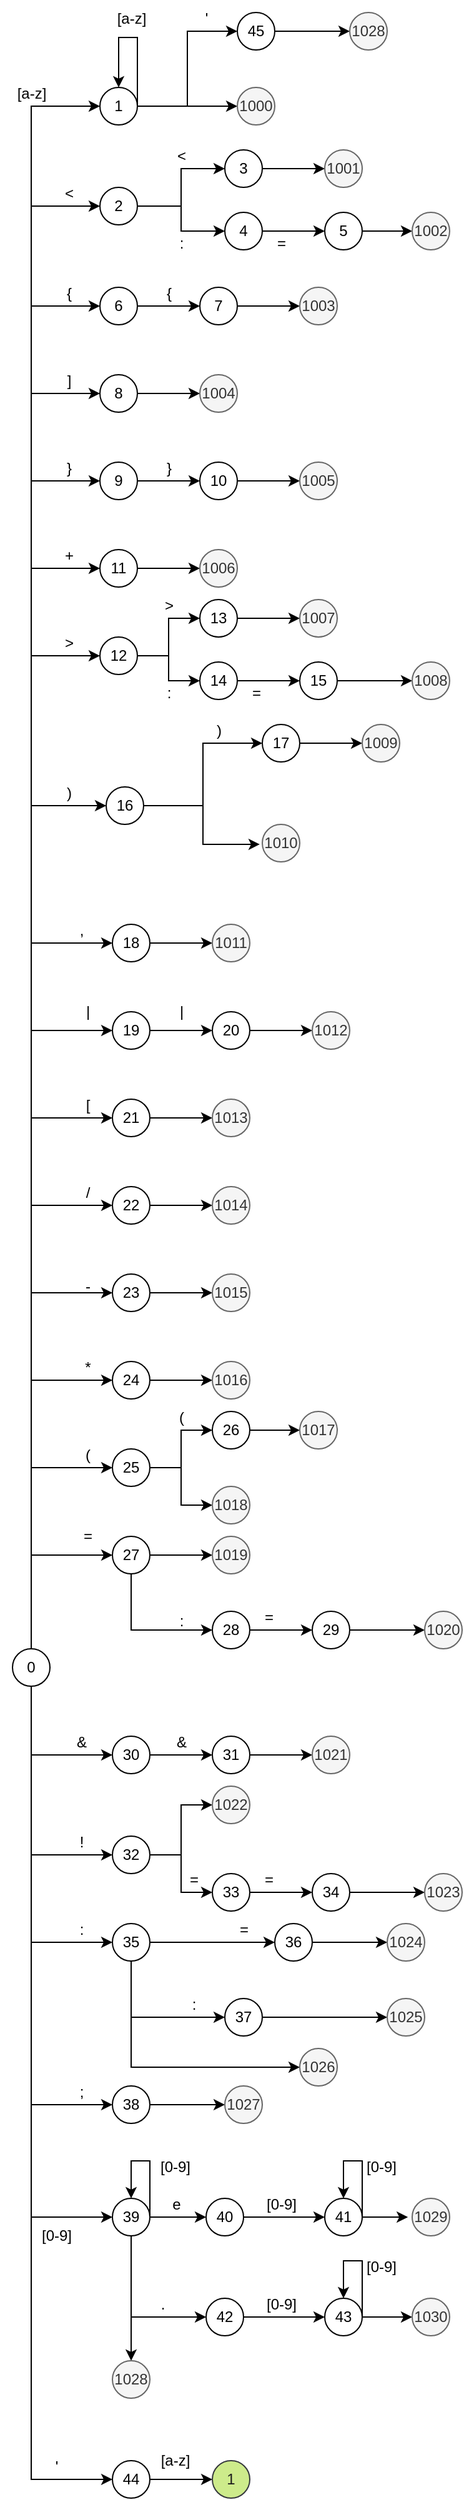 <mxfile version="20.3.0" type="device"><diagram id="PG8H7if5kaWvm_XaK7ef" name="Page-1"><mxGraphModel dx="1449" dy="379" grid="1" gridSize="10" guides="1" tooltips="1" connect="1" arrows="1" fold="1" page="1" pageScale="1" pageWidth="850" pageHeight="1100" math="0" shadow="0"><root><mxCell id="0"/><mxCell id="1" parent="0"/><mxCell id="GOSUgLElXDueKYm8bQCI-4" style="edgeStyle=orthogonalEdgeStyle;rounded=0;orthogonalLoop=1;jettySize=auto;html=1;exitX=0.5;exitY=0;exitDx=0;exitDy=0;entryX=0;entryY=0.5;entryDx=0;entryDy=0;" parent="1" source="GOSUgLElXDueKYm8bQCI-1" target="GOSUgLElXDueKYm8bQCI-2" edge="1"><mxGeometry relative="1" as="geometry"/></mxCell><mxCell id="GOSUgLElXDueKYm8bQCI-7" style="edgeStyle=orthogonalEdgeStyle;rounded=0;orthogonalLoop=1;jettySize=auto;html=1;exitX=0.5;exitY=0;exitDx=0;exitDy=0;entryX=0;entryY=0.5;entryDx=0;entryDy=0;" parent="1" source="GOSUgLElXDueKYm8bQCI-1" target="GOSUgLElXDueKYm8bQCI-6" edge="1"><mxGeometry relative="1" as="geometry"/></mxCell><mxCell id="GOSUgLElXDueKYm8bQCI-17" style="edgeStyle=orthogonalEdgeStyle;rounded=0;orthogonalLoop=1;jettySize=auto;html=1;exitX=0.5;exitY=0;exitDx=0;exitDy=0;entryX=0;entryY=0.5;entryDx=0;entryDy=0;" parent="1" source="GOSUgLElXDueKYm8bQCI-1" target="GOSUgLElXDueKYm8bQCI-16" edge="1"><mxGeometry relative="1" as="geometry"/></mxCell><mxCell id="GOSUgLElXDueKYm8bQCI-25" style="edgeStyle=orthogonalEdgeStyle;rounded=0;orthogonalLoop=1;jettySize=auto;html=1;exitX=0.5;exitY=0;exitDx=0;exitDy=0;entryX=0;entryY=0.5;entryDx=0;entryDy=0;" parent="1" source="GOSUgLElXDueKYm8bQCI-1" target="GOSUgLElXDueKYm8bQCI-24" edge="1"><mxGeometry relative="1" as="geometry"/></mxCell><mxCell id="GOSUgLElXDueKYm8bQCI-30" style="edgeStyle=orthogonalEdgeStyle;rounded=0;orthogonalLoop=1;jettySize=auto;html=1;exitX=0.5;exitY=0;exitDx=0;exitDy=0;entryX=0;entryY=0.5;entryDx=0;entryDy=0;" parent="1" source="GOSUgLElXDueKYm8bQCI-1" target="GOSUgLElXDueKYm8bQCI-29" edge="1"><mxGeometry relative="1" as="geometry"/></mxCell><mxCell id="GOSUgLElXDueKYm8bQCI-38" style="edgeStyle=orthogonalEdgeStyle;rounded=0;orthogonalLoop=1;jettySize=auto;html=1;exitX=0.5;exitY=0;exitDx=0;exitDy=0;entryX=0;entryY=0.5;entryDx=0;entryDy=0;" parent="1" source="GOSUgLElXDueKYm8bQCI-1" target="GOSUgLElXDueKYm8bQCI-37" edge="1"><mxGeometry relative="1" as="geometry"/></mxCell><mxCell id="GOSUgLElXDueKYm8bQCI-45" style="edgeStyle=orthogonalEdgeStyle;rounded=0;orthogonalLoop=1;jettySize=auto;html=1;exitX=0.5;exitY=0;exitDx=0;exitDy=0;entryX=0;entryY=0.5;entryDx=0;entryDy=0;" parent="1" source="GOSUgLElXDueKYm8bQCI-1" target="GOSUgLElXDueKYm8bQCI-44" edge="1"><mxGeometry relative="1" as="geometry"/></mxCell><mxCell id="GOSUgLElXDueKYm8bQCI-53" style="edgeStyle=orthogonalEdgeStyle;rounded=0;orthogonalLoop=1;jettySize=auto;html=1;exitX=0.5;exitY=0;exitDx=0;exitDy=0;entryX=0;entryY=0.5;entryDx=0;entryDy=0;" parent="1" source="GOSUgLElXDueKYm8bQCI-1" target="GOSUgLElXDueKYm8bQCI-52" edge="1"><mxGeometry relative="1" as="geometry"/></mxCell><mxCell id="GOSUgLElXDueKYm8bQCI-58" style="edgeStyle=orthogonalEdgeStyle;rounded=0;orthogonalLoop=1;jettySize=auto;html=1;exitX=0.5;exitY=0;exitDx=0;exitDy=0;entryX=0;entryY=0.5;entryDx=0;entryDy=0;" parent="1" source="GOSUgLElXDueKYm8bQCI-1" target="GOSUgLElXDueKYm8bQCI-57" edge="1"><mxGeometry relative="1" as="geometry"/></mxCell><mxCell id="GOSUgLElXDueKYm8bQCI-63" style="edgeStyle=orthogonalEdgeStyle;rounded=0;orthogonalLoop=1;jettySize=auto;html=1;exitX=0.5;exitY=0;exitDx=0;exitDy=0;entryX=0;entryY=0.5;entryDx=0;entryDy=0;" parent="1" source="GOSUgLElXDueKYm8bQCI-1" target="GOSUgLElXDueKYm8bQCI-62" edge="1"><mxGeometry relative="1" as="geometry"/></mxCell><mxCell id="GOSUgLElXDueKYm8bQCI-72" style="edgeStyle=orthogonalEdgeStyle;rounded=0;orthogonalLoop=1;jettySize=auto;html=1;exitX=0.5;exitY=0;exitDx=0;exitDy=0;entryX=0;entryY=0.5;entryDx=0;entryDy=0;" parent="1" source="GOSUgLElXDueKYm8bQCI-1" target="GOSUgLElXDueKYm8bQCI-71" edge="1"><mxGeometry relative="1" as="geometry"/></mxCell><mxCell id="GOSUgLElXDueKYm8bQCI-77" style="edgeStyle=orthogonalEdgeStyle;rounded=0;orthogonalLoop=1;jettySize=auto;html=1;exitX=0.5;exitY=0;exitDx=0;exitDy=0;entryX=0;entryY=0.5;entryDx=0;entryDy=0;" parent="1" source="GOSUgLElXDueKYm8bQCI-1" target="GOSUgLElXDueKYm8bQCI-76" edge="1"><mxGeometry relative="1" as="geometry"/></mxCell><mxCell id="GOSUgLElXDueKYm8bQCI-82" style="edgeStyle=orthogonalEdgeStyle;rounded=0;orthogonalLoop=1;jettySize=auto;html=1;exitX=0.5;exitY=0;exitDx=0;exitDy=0;entryX=0;entryY=0.5;entryDx=0;entryDy=0;" parent="1" source="GOSUgLElXDueKYm8bQCI-1" target="GOSUgLElXDueKYm8bQCI-81" edge="1"><mxGeometry relative="1" as="geometry"/></mxCell><mxCell id="GOSUgLElXDueKYm8bQCI-87" style="edgeStyle=orthogonalEdgeStyle;rounded=0;orthogonalLoop=1;jettySize=auto;html=1;exitX=0.5;exitY=0;exitDx=0;exitDy=0;entryX=0;entryY=0.5;entryDx=0;entryDy=0;" parent="1" source="GOSUgLElXDueKYm8bQCI-1" target="GOSUgLElXDueKYm8bQCI-86" edge="1"><mxGeometry relative="1" as="geometry"/></mxCell><mxCell id="GOSUgLElXDueKYm8bQCI-92" style="edgeStyle=orthogonalEdgeStyle;rounded=0;orthogonalLoop=1;jettySize=auto;html=1;exitX=0.5;exitY=0;exitDx=0;exitDy=0;entryX=0;entryY=0.5;entryDx=0;entryDy=0;" parent="1" source="GOSUgLElXDueKYm8bQCI-1" target="GOSUgLElXDueKYm8bQCI-91" edge="1"><mxGeometry relative="1" as="geometry"/></mxCell><mxCell id="GOSUgLElXDueKYm8bQCI-119" style="edgeStyle=orthogonalEdgeStyle;rounded=0;orthogonalLoop=1;jettySize=auto;html=1;exitX=0.5;exitY=0;exitDx=0;exitDy=0;entryX=0;entryY=0.5;entryDx=0;entryDy=0;" parent="1" source="GOSUgLElXDueKYm8bQCI-1" target="GOSUgLElXDueKYm8bQCI-118" edge="1"><mxGeometry relative="1" as="geometry"/></mxCell><mxCell id="GOSUgLElXDueKYm8bQCI-132" style="edgeStyle=orthogonalEdgeStyle;rounded=0;orthogonalLoop=1;jettySize=auto;html=1;exitX=0.5;exitY=1;exitDx=0;exitDy=0;entryX=0;entryY=0.5;entryDx=0;entryDy=0;" parent="1" source="GOSUgLElXDueKYm8bQCI-1" target="GOSUgLElXDueKYm8bQCI-131" edge="1"><mxGeometry relative="1" as="geometry"/></mxCell><mxCell id="GOSUgLElXDueKYm8bQCI-140" style="edgeStyle=orthogonalEdgeStyle;rounded=0;orthogonalLoop=1;jettySize=auto;html=1;exitX=0.5;exitY=1;exitDx=0;exitDy=0;entryX=0;entryY=0.5;entryDx=0;entryDy=0;" parent="1" source="GOSUgLElXDueKYm8bQCI-1" target="GOSUgLElXDueKYm8bQCI-139" edge="1"><mxGeometry relative="1" as="geometry"/></mxCell><mxCell id="GOSUgLElXDueKYm8bQCI-145" style="edgeStyle=orthogonalEdgeStyle;rounded=0;orthogonalLoop=1;jettySize=auto;html=1;exitX=0.5;exitY=1;exitDx=0;exitDy=0;entryX=0;entryY=0.5;entryDx=0;entryDy=0;" parent="1" source="GOSUgLElXDueKYm8bQCI-1" target="GOSUgLElXDueKYm8bQCI-144" edge="1"><mxGeometry relative="1" as="geometry"/></mxCell><mxCell id="GOSUgLElXDueKYm8bQCI-163" style="edgeStyle=orthogonalEdgeStyle;rounded=0;orthogonalLoop=1;jettySize=auto;html=1;exitX=0.5;exitY=1;exitDx=0;exitDy=0;entryX=0;entryY=0.5;entryDx=0;entryDy=0;" parent="1" source="GOSUgLElXDueKYm8bQCI-1" target="GOSUgLElXDueKYm8bQCI-162" edge="1"><mxGeometry relative="1" as="geometry"/></mxCell><mxCell id="sfWIHpQKBmG7Ulhfl6EB-4" style="edgeStyle=orthogonalEdgeStyle;rounded=0;orthogonalLoop=1;jettySize=auto;html=1;exitX=0.5;exitY=1;exitDx=0;exitDy=0;entryX=0;entryY=0.5;entryDx=0;entryDy=0;" parent="1" source="GOSUgLElXDueKYm8bQCI-1" target="sfWIHpQKBmG7Ulhfl6EB-3" edge="1"><mxGeometry relative="1" as="geometry"/></mxCell><mxCell id="G3f1tC2P_-EvX8pbcwx4-2" style="edgeStyle=orthogonalEdgeStyle;rounded=0;orthogonalLoop=1;jettySize=auto;html=1;exitX=0.5;exitY=1;exitDx=0;exitDy=0;entryX=0;entryY=0.5;entryDx=0;entryDy=0;" edge="1" parent="1" source="GOSUgLElXDueKYm8bQCI-1" target="G3f1tC2P_-EvX8pbcwx4-1"><mxGeometry relative="1" as="geometry"/></mxCell><mxCell id="GOSUgLElXDueKYm8bQCI-1" value="0" style="ellipse;whiteSpace=wrap;html=1;" parent="1" vertex="1"><mxGeometry y="1410" width="30" height="30" as="geometry"/></mxCell><mxCell id="GOSUgLElXDueKYm8bQCI-9" style="edgeStyle=orthogonalEdgeStyle;rounded=0;orthogonalLoop=1;jettySize=auto;html=1;exitX=1;exitY=0.5;exitDx=0;exitDy=0;entryX=0;entryY=0.5;entryDx=0;entryDy=0;" parent="1" source="GOSUgLElXDueKYm8bQCI-2" target="GOSUgLElXDueKYm8bQCI-8" edge="1"><mxGeometry relative="1" as="geometry"/></mxCell><mxCell id="G3f1tC2P_-EvX8pbcwx4-12" style="edgeStyle=orthogonalEdgeStyle;rounded=0;orthogonalLoop=1;jettySize=auto;html=1;exitX=1;exitY=0.5;exitDx=0;exitDy=0;entryX=0;entryY=0.5;entryDx=0;entryDy=0;" edge="1" parent="1" source="GOSUgLElXDueKYm8bQCI-2" target="G3f1tC2P_-EvX8pbcwx4-11"><mxGeometry relative="1" as="geometry"/></mxCell><mxCell id="GOSUgLElXDueKYm8bQCI-2" value="1" style="ellipse;whiteSpace=wrap;html=1;" parent="1" vertex="1"><mxGeometry x="70" y="160" width="30" height="30" as="geometry"/></mxCell><mxCell id="GOSUgLElXDueKYm8bQCI-5" value="[a-z]" style="text;html=1;align=center;verticalAlign=middle;resizable=0;points=[];autosize=1;strokeColor=none;fillColor=none;" parent="1" vertex="1"><mxGeometry x="-10" y="150" width="50" height="30" as="geometry"/></mxCell><mxCell id="GOSUgLElXDueKYm8bQCI-12" style="edgeStyle=orthogonalEdgeStyle;rounded=0;orthogonalLoop=1;jettySize=auto;html=1;exitX=1;exitY=0.5;exitDx=0;exitDy=0;" parent="1" source="GOSUgLElXDueKYm8bQCI-6" target="GOSUgLElXDueKYm8bQCI-11" edge="1"><mxGeometry relative="1" as="geometry"/></mxCell><mxCell id="GOSUgLElXDueKYm8bQCI-99" style="edgeStyle=orthogonalEdgeStyle;rounded=0;orthogonalLoop=1;jettySize=auto;html=1;exitX=1;exitY=0.5;exitDx=0;exitDy=0;entryX=0;entryY=0.5;entryDx=0;entryDy=0;" parent="1" source="GOSUgLElXDueKYm8bQCI-6" target="GOSUgLElXDueKYm8bQCI-98" edge="1"><mxGeometry relative="1" as="geometry"/></mxCell><mxCell id="GOSUgLElXDueKYm8bQCI-6" value="2" style="ellipse;whiteSpace=wrap;html=1;" parent="1" vertex="1"><mxGeometry x="70" y="240" width="30" height="30" as="geometry"/></mxCell><mxCell id="GOSUgLElXDueKYm8bQCI-8" value="1000" style="ellipse;whiteSpace=wrap;html=1;fillColor=#f5f5f5;strokeColor=#666666;fontColor=#333333;" parent="1" vertex="1"><mxGeometry x="180" y="160" width="30" height="30" as="geometry"/></mxCell><mxCell id="GOSUgLElXDueKYm8bQCI-10" value="&amp;lt;" style="text;html=1;align=center;verticalAlign=middle;resizable=0;points=[];autosize=1;strokeColor=none;fillColor=none;" parent="1" vertex="1"><mxGeometry x="30" y="230" width="30" height="30" as="geometry"/></mxCell><mxCell id="GOSUgLElXDueKYm8bQCI-15" style="edgeStyle=orthogonalEdgeStyle;rounded=0;orthogonalLoop=1;jettySize=auto;html=1;exitX=1;exitY=0.5;exitDx=0;exitDy=0;entryX=0;entryY=0.5;entryDx=0;entryDy=0;" parent="1" source="GOSUgLElXDueKYm8bQCI-11" target="GOSUgLElXDueKYm8bQCI-14" edge="1"><mxGeometry relative="1" as="geometry"/></mxCell><mxCell id="GOSUgLElXDueKYm8bQCI-11" value="3" style="ellipse;whiteSpace=wrap;html=1;" parent="1" vertex="1"><mxGeometry x="170" y="210" width="30" height="30" as="geometry"/></mxCell><mxCell id="GOSUgLElXDueKYm8bQCI-13" value="&amp;lt;" style="text;html=1;align=center;verticalAlign=middle;resizable=0;points=[];autosize=1;strokeColor=none;fillColor=none;" parent="1" vertex="1"><mxGeometry x="120" y="200" width="30" height="30" as="geometry"/></mxCell><mxCell id="GOSUgLElXDueKYm8bQCI-14" value="1001" style="ellipse;whiteSpace=wrap;html=1;fillColor=#f5f5f5;strokeColor=#666666;fontColor=#333333;" parent="1" vertex="1"><mxGeometry x="250" y="210" width="30" height="30" as="geometry"/></mxCell><mxCell id="GOSUgLElXDueKYm8bQCI-20" style="edgeStyle=orthogonalEdgeStyle;rounded=0;orthogonalLoop=1;jettySize=auto;html=1;exitX=1;exitY=0.5;exitDx=0;exitDy=0;entryX=0;entryY=0.5;entryDx=0;entryDy=0;" parent="1" source="GOSUgLElXDueKYm8bQCI-16" target="GOSUgLElXDueKYm8bQCI-19" edge="1"><mxGeometry relative="1" as="geometry"/></mxCell><mxCell id="GOSUgLElXDueKYm8bQCI-16" value="6" style="ellipse;whiteSpace=wrap;html=1;" parent="1" vertex="1"><mxGeometry x="70" y="320" width="30" height="30" as="geometry"/></mxCell><mxCell id="GOSUgLElXDueKYm8bQCI-18" value="{" style="text;html=1;align=center;verticalAlign=middle;resizable=0;points=[];autosize=1;strokeColor=none;fillColor=none;" parent="1" vertex="1"><mxGeometry x="30" y="310" width="30" height="30" as="geometry"/></mxCell><mxCell id="GOSUgLElXDueKYm8bQCI-23" style="edgeStyle=orthogonalEdgeStyle;rounded=0;orthogonalLoop=1;jettySize=auto;html=1;exitX=1;exitY=0.5;exitDx=0;exitDy=0;entryX=0;entryY=0.5;entryDx=0;entryDy=0;" parent="1" source="GOSUgLElXDueKYm8bQCI-19" target="GOSUgLElXDueKYm8bQCI-22" edge="1"><mxGeometry relative="1" as="geometry"/></mxCell><mxCell id="GOSUgLElXDueKYm8bQCI-19" value="7" style="ellipse;whiteSpace=wrap;html=1;" parent="1" vertex="1"><mxGeometry x="150" y="320" width="30" height="30" as="geometry"/></mxCell><mxCell id="GOSUgLElXDueKYm8bQCI-21" value="{" style="text;html=1;align=center;verticalAlign=middle;resizable=0;points=[];autosize=1;strokeColor=none;fillColor=none;" parent="1" vertex="1"><mxGeometry x="110" y="310" width="30" height="30" as="geometry"/></mxCell><mxCell id="GOSUgLElXDueKYm8bQCI-22" value="1003" style="ellipse;whiteSpace=wrap;html=1;fillColor=#f5f5f5;strokeColor=#666666;fontColor=#333333;" parent="1" vertex="1"><mxGeometry x="230" y="320" width="30" height="30" as="geometry"/></mxCell><mxCell id="GOSUgLElXDueKYm8bQCI-28" style="edgeStyle=orthogonalEdgeStyle;rounded=0;orthogonalLoop=1;jettySize=auto;html=1;exitX=1;exitY=0.5;exitDx=0;exitDy=0;" parent="1" source="GOSUgLElXDueKYm8bQCI-24" target="GOSUgLElXDueKYm8bQCI-27" edge="1"><mxGeometry relative="1" as="geometry"/></mxCell><mxCell id="GOSUgLElXDueKYm8bQCI-24" value="8" style="ellipse;whiteSpace=wrap;html=1;" parent="1" vertex="1"><mxGeometry x="70" y="390" width="30" height="30" as="geometry"/></mxCell><mxCell id="GOSUgLElXDueKYm8bQCI-26" value="]" style="text;html=1;align=center;verticalAlign=middle;resizable=0;points=[];autosize=1;strokeColor=none;fillColor=none;" parent="1" vertex="1"><mxGeometry x="30" y="380" width="30" height="30" as="geometry"/></mxCell><mxCell id="GOSUgLElXDueKYm8bQCI-27" value="1004" style="ellipse;whiteSpace=wrap;html=1;fillColor=#f5f5f5;strokeColor=#666666;fontColor=#333333;" parent="1" vertex="1"><mxGeometry x="150" y="390" width="30" height="30" as="geometry"/></mxCell><mxCell id="GOSUgLElXDueKYm8bQCI-33" style="edgeStyle=orthogonalEdgeStyle;rounded=0;orthogonalLoop=1;jettySize=auto;html=1;exitX=1;exitY=0.5;exitDx=0;exitDy=0;entryX=0;entryY=0.5;entryDx=0;entryDy=0;" parent="1" source="GOSUgLElXDueKYm8bQCI-29" target="GOSUgLElXDueKYm8bQCI-32" edge="1"><mxGeometry relative="1" as="geometry"/></mxCell><mxCell id="GOSUgLElXDueKYm8bQCI-29" value="9" style="ellipse;whiteSpace=wrap;html=1;" parent="1" vertex="1"><mxGeometry x="70" y="460" width="30" height="30" as="geometry"/></mxCell><mxCell id="GOSUgLElXDueKYm8bQCI-31" value="}" style="text;html=1;align=center;verticalAlign=middle;resizable=0;points=[];autosize=1;strokeColor=none;fillColor=none;" parent="1" vertex="1"><mxGeometry x="30" y="450" width="30" height="30" as="geometry"/></mxCell><mxCell id="GOSUgLElXDueKYm8bQCI-36" style="edgeStyle=orthogonalEdgeStyle;rounded=0;orthogonalLoop=1;jettySize=auto;html=1;exitX=1;exitY=0.5;exitDx=0;exitDy=0;entryX=0;entryY=0.5;entryDx=0;entryDy=0;" parent="1" source="GOSUgLElXDueKYm8bQCI-32" target="GOSUgLElXDueKYm8bQCI-35" edge="1"><mxGeometry relative="1" as="geometry"/></mxCell><mxCell id="GOSUgLElXDueKYm8bQCI-32" value="10" style="ellipse;whiteSpace=wrap;html=1;" parent="1" vertex="1"><mxGeometry x="150" y="460" width="30" height="30" as="geometry"/></mxCell><mxCell id="GOSUgLElXDueKYm8bQCI-34" value="}" style="text;html=1;align=center;verticalAlign=middle;resizable=0;points=[];autosize=1;strokeColor=none;fillColor=none;" parent="1" vertex="1"><mxGeometry x="110" y="450" width="30" height="30" as="geometry"/></mxCell><mxCell id="GOSUgLElXDueKYm8bQCI-35" value="1005" style="ellipse;whiteSpace=wrap;html=1;fillColor=#f5f5f5;strokeColor=#666666;fontColor=#333333;" parent="1" vertex="1"><mxGeometry x="230" y="460" width="30" height="30" as="geometry"/></mxCell><mxCell id="GOSUgLElXDueKYm8bQCI-41" style="edgeStyle=orthogonalEdgeStyle;rounded=0;orthogonalLoop=1;jettySize=auto;html=1;exitX=1;exitY=0.5;exitDx=0;exitDy=0;" parent="1" source="GOSUgLElXDueKYm8bQCI-37" target="GOSUgLElXDueKYm8bQCI-40" edge="1"><mxGeometry relative="1" as="geometry"/></mxCell><mxCell id="GOSUgLElXDueKYm8bQCI-37" value="11" style="ellipse;whiteSpace=wrap;html=1;" parent="1" vertex="1"><mxGeometry x="70" y="530" width="30" height="30" as="geometry"/></mxCell><mxCell id="GOSUgLElXDueKYm8bQCI-39" value="+" style="text;html=1;align=center;verticalAlign=middle;resizable=0;points=[];autosize=1;strokeColor=none;fillColor=none;" parent="1" vertex="1"><mxGeometry x="30" y="520" width="30" height="30" as="geometry"/></mxCell><mxCell id="GOSUgLElXDueKYm8bQCI-40" value="1006" style="ellipse;whiteSpace=wrap;html=1;fillColor=#f5f5f5;strokeColor=#666666;fontColor=#333333;" parent="1" vertex="1"><mxGeometry x="150" y="530" width="30" height="30" as="geometry"/></mxCell><mxCell id="GOSUgLElXDueKYm8bQCI-48" style="edgeStyle=orthogonalEdgeStyle;rounded=0;orthogonalLoop=1;jettySize=auto;html=1;exitX=1;exitY=0.5;exitDx=0;exitDy=0;entryX=0;entryY=0.5;entryDx=0;entryDy=0;" parent="1" source="GOSUgLElXDueKYm8bQCI-44" target="GOSUgLElXDueKYm8bQCI-47" edge="1"><mxGeometry relative="1" as="geometry"/></mxCell><mxCell id="GOSUgLElXDueKYm8bQCI-111" style="edgeStyle=orthogonalEdgeStyle;rounded=0;orthogonalLoop=1;jettySize=auto;html=1;exitX=1;exitY=0.5;exitDx=0;exitDy=0;entryX=0;entryY=0.5;entryDx=0;entryDy=0;" parent="1" source="GOSUgLElXDueKYm8bQCI-44" target="GOSUgLElXDueKYm8bQCI-110" edge="1"><mxGeometry relative="1" as="geometry"/></mxCell><mxCell id="GOSUgLElXDueKYm8bQCI-44" value="12" style="ellipse;whiteSpace=wrap;html=1;" parent="1" vertex="1"><mxGeometry x="70" y="600" width="30" height="30" as="geometry"/></mxCell><mxCell id="GOSUgLElXDueKYm8bQCI-46" value="&amp;gt;" style="text;html=1;align=center;verticalAlign=middle;resizable=0;points=[];autosize=1;strokeColor=none;fillColor=none;" parent="1" vertex="1"><mxGeometry x="30" y="590" width="30" height="30" as="geometry"/></mxCell><mxCell id="GOSUgLElXDueKYm8bQCI-50" style="edgeStyle=orthogonalEdgeStyle;rounded=0;orthogonalLoop=1;jettySize=auto;html=1;exitX=1;exitY=0.5;exitDx=0;exitDy=0;entryX=0;entryY=0.5;entryDx=0;entryDy=0;" parent="1" source="GOSUgLElXDueKYm8bQCI-47" target="GOSUgLElXDueKYm8bQCI-49" edge="1"><mxGeometry relative="1" as="geometry"/></mxCell><mxCell id="GOSUgLElXDueKYm8bQCI-47" value="13" style="ellipse;whiteSpace=wrap;html=1;" parent="1" vertex="1"><mxGeometry x="150" y="570" width="30" height="30" as="geometry"/></mxCell><mxCell id="GOSUgLElXDueKYm8bQCI-49" value="1007" style="ellipse;whiteSpace=wrap;html=1;fillColor=#f5f5f5;strokeColor=#666666;fontColor=#333333;" parent="1" vertex="1"><mxGeometry x="230" y="570" width="30" height="30" as="geometry"/></mxCell><mxCell id="GOSUgLElXDueKYm8bQCI-51" value="&amp;gt;" style="text;html=1;align=center;verticalAlign=middle;resizable=0;points=[];autosize=1;strokeColor=none;fillColor=none;" parent="1" vertex="1"><mxGeometry x="110" y="560" width="30" height="30" as="geometry"/></mxCell><mxCell id="GOSUgLElXDueKYm8bQCI-56" style="edgeStyle=orthogonalEdgeStyle;rounded=0;orthogonalLoop=1;jettySize=auto;html=1;exitX=1;exitY=0.5;exitDx=0;exitDy=0;entryX=0;entryY=0.5;entryDx=0;entryDy=0;" parent="1" source="GOSUgLElXDueKYm8bQCI-52" target="GOSUgLElXDueKYm8bQCI-55" edge="1"><mxGeometry relative="1" as="geometry"/></mxCell><mxCell id="GOSUgLElXDueKYm8bQCI-157" style="edgeStyle=orthogonalEdgeStyle;rounded=0;orthogonalLoop=1;jettySize=auto;html=1;exitX=1;exitY=0.5;exitDx=0;exitDy=0;entryX=-0.067;entryY=0.533;entryDx=0;entryDy=0;entryPerimeter=0;" parent="1" source="GOSUgLElXDueKYm8bQCI-52" target="GOSUgLElXDueKYm8bQCI-156" edge="1"><mxGeometry relative="1" as="geometry"/></mxCell><mxCell id="GOSUgLElXDueKYm8bQCI-52" value="16" style="ellipse;whiteSpace=wrap;html=1;" parent="1" vertex="1"><mxGeometry x="75" y="720" width="30" height="30" as="geometry"/></mxCell><mxCell id="GOSUgLElXDueKYm8bQCI-54" value=")" style="text;html=1;align=center;verticalAlign=middle;resizable=0;points=[];autosize=1;strokeColor=none;fillColor=none;" parent="1" vertex="1"><mxGeometry x="30" y="710" width="30" height="30" as="geometry"/></mxCell><mxCell id="GOSUgLElXDueKYm8bQCI-155" style="edgeStyle=orthogonalEdgeStyle;rounded=0;orthogonalLoop=1;jettySize=auto;html=1;exitX=1;exitY=0.5;exitDx=0;exitDy=0;" parent="1" source="GOSUgLElXDueKYm8bQCI-55" target="GOSUgLElXDueKYm8bQCI-154" edge="1"><mxGeometry relative="1" as="geometry"/></mxCell><mxCell id="GOSUgLElXDueKYm8bQCI-55" value="17" style="ellipse;whiteSpace=wrap;html=1;" parent="1" vertex="1"><mxGeometry x="200" y="670" width="30" height="30" as="geometry"/></mxCell><mxCell id="GOSUgLElXDueKYm8bQCI-60" style="edgeStyle=orthogonalEdgeStyle;rounded=0;orthogonalLoop=1;jettySize=auto;html=1;exitX=1;exitY=0.5;exitDx=0;exitDy=0;entryX=0;entryY=0.5;entryDx=0;entryDy=0;" parent="1" source="GOSUgLElXDueKYm8bQCI-57" target="GOSUgLElXDueKYm8bQCI-59" edge="1"><mxGeometry relative="1" as="geometry"/></mxCell><mxCell id="GOSUgLElXDueKYm8bQCI-57" value="18" style="ellipse;whiteSpace=wrap;html=1;" parent="1" vertex="1"><mxGeometry x="80" y="830" width="30" height="30" as="geometry"/></mxCell><mxCell id="GOSUgLElXDueKYm8bQCI-59" value="1011" style="ellipse;whiteSpace=wrap;html=1;fillColor=#f5f5f5;strokeColor=#666666;fontColor=#333333;" parent="1" vertex="1"><mxGeometry x="160" y="830" width="30" height="30" as="geometry"/></mxCell><mxCell id="GOSUgLElXDueKYm8bQCI-61" value="," style="text;html=1;align=center;verticalAlign=middle;resizable=0;points=[];autosize=1;strokeColor=none;fillColor=none;" parent="1" vertex="1"><mxGeometry x="40" y="820" width="30" height="30" as="geometry"/></mxCell><mxCell id="GOSUgLElXDueKYm8bQCI-66" style="edgeStyle=orthogonalEdgeStyle;rounded=0;orthogonalLoop=1;jettySize=auto;html=1;exitX=1;exitY=0.5;exitDx=0;exitDy=0;entryX=0;entryY=0.5;entryDx=0;entryDy=0;" parent="1" source="GOSUgLElXDueKYm8bQCI-62" target="GOSUgLElXDueKYm8bQCI-65" edge="1"><mxGeometry relative="1" as="geometry"/></mxCell><mxCell id="GOSUgLElXDueKYm8bQCI-62" value="19" style="ellipse;whiteSpace=wrap;html=1;" parent="1" vertex="1"><mxGeometry x="80" y="900" width="30" height="30" as="geometry"/></mxCell><mxCell id="GOSUgLElXDueKYm8bQCI-64" value="|" style="text;html=1;align=center;verticalAlign=middle;resizable=0;points=[];autosize=1;strokeColor=none;fillColor=none;" parent="1" vertex="1"><mxGeometry x="45" y="885" width="30" height="30" as="geometry"/></mxCell><mxCell id="GOSUgLElXDueKYm8bQCI-68" style="edgeStyle=orthogonalEdgeStyle;rounded=0;orthogonalLoop=1;jettySize=auto;html=1;exitX=1;exitY=0.5;exitDx=0;exitDy=0;" parent="1" source="GOSUgLElXDueKYm8bQCI-65" target="GOSUgLElXDueKYm8bQCI-67" edge="1"><mxGeometry relative="1" as="geometry"/></mxCell><mxCell id="GOSUgLElXDueKYm8bQCI-65" value="20" style="ellipse;whiteSpace=wrap;html=1;" parent="1" vertex="1"><mxGeometry x="160" y="900" width="30" height="30" as="geometry"/></mxCell><mxCell id="GOSUgLElXDueKYm8bQCI-67" value="1012" style="ellipse;whiteSpace=wrap;html=1;fillColor=#f5f5f5;strokeColor=#666666;fontColor=#333333;" parent="1" vertex="1"><mxGeometry x="240" y="900" width="30" height="30" as="geometry"/></mxCell><mxCell id="GOSUgLElXDueKYm8bQCI-69" value="|" style="text;html=1;align=center;verticalAlign=middle;resizable=0;points=[];autosize=1;strokeColor=none;fillColor=none;" parent="1" vertex="1"><mxGeometry x="120" y="885" width="30" height="30" as="geometry"/></mxCell><mxCell id="GOSUgLElXDueKYm8bQCI-75" style="edgeStyle=orthogonalEdgeStyle;rounded=0;orthogonalLoop=1;jettySize=auto;html=1;exitX=1;exitY=0.5;exitDx=0;exitDy=0;entryX=0;entryY=0.5;entryDx=0;entryDy=0;" parent="1" source="GOSUgLElXDueKYm8bQCI-71" target="GOSUgLElXDueKYm8bQCI-74" edge="1"><mxGeometry relative="1" as="geometry"/></mxCell><mxCell id="GOSUgLElXDueKYm8bQCI-71" value="21" style="ellipse;whiteSpace=wrap;html=1;" parent="1" vertex="1"><mxGeometry x="80" y="970" width="30" height="30" as="geometry"/></mxCell><mxCell id="GOSUgLElXDueKYm8bQCI-73" value="[" style="text;html=1;align=center;verticalAlign=middle;resizable=0;points=[];autosize=1;strokeColor=none;fillColor=none;" parent="1" vertex="1"><mxGeometry x="45" y="960" width="30" height="30" as="geometry"/></mxCell><mxCell id="GOSUgLElXDueKYm8bQCI-74" value="1013" style="ellipse;whiteSpace=wrap;html=1;fillColor=#f5f5f5;strokeColor=#666666;fontColor=#333333;" parent="1" vertex="1"><mxGeometry x="160" y="970" width="30" height="30" as="geometry"/></mxCell><mxCell id="GOSUgLElXDueKYm8bQCI-80" style="edgeStyle=orthogonalEdgeStyle;rounded=0;orthogonalLoop=1;jettySize=auto;html=1;exitX=1;exitY=0.5;exitDx=0;exitDy=0;entryX=0;entryY=0.5;entryDx=0;entryDy=0;" parent="1" source="GOSUgLElXDueKYm8bQCI-76" target="GOSUgLElXDueKYm8bQCI-79" edge="1"><mxGeometry relative="1" as="geometry"/></mxCell><mxCell id="GOSUgLElXDueKYm8bQCI-76" value="22" style="ellipse;whiteSpace=wrap;html=1;" parent="1" vertex="1"><mxGeometry x="80" y="1040" width="30" height="30" as="geometry"/></mxCell><mxCell id="GOSUgLElXDueKYm8bQCI-78" value="/" style="text;html=1;align=center;verticalAlign=middle;resizable=0;points=[];autosize=1;strokeColor=none;fillColor=none;" parent="1" vertex="1"><mxGeometry x="45" y="1030" width="30" height="30" as="geometry"/></mxCell><mxCell id="GOSUgLElXDueKYm8bQCI-79" value="1014" style="ellipse;whiteSpace=wrap;html=1;fillColor=#f5f5f5;strokeColor=#666666;fontColor=#333333;" parent="1" vertex="1"><mxGeometry x="160" y="1040" width="30" height="30" as="geometry"/></mxCell><mxCell id="GOSUgLElXDueKYm8bQCI-85" style="edgeStyle=orthogonalEdgeStyle;rounded=0;orthogonalLoop=1;jettySize=auto;html=1;exitX=1;exitY=0.5;exitDx=0;exitDy=0;" parent="1" source="GOSUgLElXDueKYm8bQCI-81" target="GOSUgLElXDueKYm8bQCI-84" edge="1"><mxGeometry relative="1" as="geometry"/></mxCell><mxCell id="GOSUgLElXDueKYm8bQCI-81" value="23" style="ellipse;whiteSpace=wrap;html=1;" parent="1" vertex="1"><mxGeometry x="80" y="1110" width="30" height="30" as="geometry"/></mxCell><mxCell id="GOSUgLElXDueKYm8bQCI-83" value="-" style="text;html=1;align=center;verticalAlign=middle;resizable=0;points=[];autosize=1;strokeColor=none;fillColor=none;" parent="1" vertex="1"><mxGeometry x="45" y="1105" width="30" height="30" as="geometry"/></mxCell><mxCell id="GOSUgLElXDueKYm8bQCI-84" value="1015" style="ellipse;whiteSpace=wrap;html=1;fillColor=#f5f5f5;strokeColor=#666666;fontColor=#333333;" parent="1" vertex="1"><mxGeometry x="160" y="1110" width="30" height="30" as="geometry"/></mxCell><mxCell id="GOSUgLElXDueKYm8bQCI-90" style="edgeStyle=orthogonalEdgeStyle;rounded=0;orthogonalLoop=1;jettySize=auto;html=1;exitX=1;exitY=0.5;exitDx=0;exitDy=0;" parent="1" source="GOSUgLElXDueKYm8bQCI-86" target="GOSUgLElXDueKYm8bQCI-89" edge="1"><mxGeometry relative="1" as="geometry"/></mxCell><mxCell id="GOSUgLElXDueKYm8bQCI-86" value="24" style="ellipse;whiteSpace=wrap;html=1;" parent="1" vertex="1"><mxGeometry x="80" y="1180" width="30" height="30" as="geometry"/></mxCell><mxCell id="GOSUgLElXDueKYm8bQCI-88" value="*" style="text;html=1;align=center;verticalAlign=middle;resizable=0;points=[];autosize=1;strokeColor=none;fillColor=none;" parent="1" vertex="1"><mxGeometry x="45" y="1170" width="30" height="30" as="geometry"/></mxCell><mxCell id="GOSUgLElXDueKYm8bQCI-89" value="1016" style="ellipse;whiteSpace=wrap;html=1;fillColor=#f5f5f5;strokeColor=#666666;fontColor=#333333;" parent="1" vertex="1"><mxGeometry x="160" y="1180" width="30" height="30" as="geometry"/></mxCell><mxCell id="GOSUgLElXDueKYm8bQCI-96" style="edgeStyle=orthogonalEdgeStyle;rounded=0;orthogonalLoop=1;jettySize=auto;html=1;exitX=1;exitY=0.5;exitDx=0;exitDy=0;" parent="1" source="GOSUgLElXDueKYm8bQCI-91" target="GOSUgLElXDueKYm8bQCI-95" edge="1"><mxGeometry relative="1" as="geometry"/></mxCell><mxCell id="GOSUgLElXDueKYm8bQCI-152" style="edgeStyle=orthogonalEdgeStyle;rounded=0;orthogonalLoop=1;jettySize=auto;html=1;exitX=1;exitY=0.5;exitDx=0;exitDy=0;entryX=0;entryY=0.5;entryDx=0;entryDy=0;" parent="1" source="GOSUgLElXDueKYm8bQCI-91" target="GOSUgLElXDueKYm8bQCI-151" edge="1"><mxGeometry relative="1" as="geometry"/></mxCell><mxCell id="GOSUgLElXDueKYm8bQCI-91" value="25" style="ellipse;whiteSpace=wrap;html=1;" parent="1" vertex="1"><mxGeometry x="80" y="1250" width="30" height="30" as="geometry"/></mxCell><mxCell id="GOSUgLElXDueKYm8bQCI-93" value="(" style="text;html=1;align=center;verticalAlign=middle;resizable=0;points=[];autosize=1;strokeColor=none;fillColor=none;" parent="1" vertex="1"><mxGeometry x="45" y="1240" width="30" height="30" as="geometry"/></mxCell><mxCell id="GOSUgLElXDueKYm8bQCI-150" style="edgeStyle=orthogonalEdgeStyle;rounded=0;orthogonalLoop=1;jettySize=auto;html=1;exitX=1;exitY=0.5;exitDx=0;exitDy=0;entryX=0;entryY=0.5;entryDx=0;entryDy=0;" parent="1" source="GOSUgLElXDueKYm8bQCI-95" target="GOSUgLElXDueKYm8bQCI-149" edge="1"><mxGeometry relative="1" as="geometry"/></mxCell><mxCell id="GOSUgLElXDueKYm8bQCI-95" value="26" style="ellipse;whiteSpace=wrap;html=1;" parent="1" vertex="1"><mxGeometry x="160" y="1220" width="30" height="30" as="geometry"/></mxCell><mxCell id="GOSUgLElXDueKYm8bQCI-97" value="(" style="text;html=1;align=center;verticalAlign=middle;resizable=0;points=[];autosize=1;strokeColor=none;fillColor=none;" parent="1" vertex="1"><mxGeometry x="120" y="1210" width="30" height="30" as="geometry"/></mxCell><mxCell id="GOSUgLElXDueKYm8bQCI-102" style="edgeStyle=orthogonalEdgeStyle;rounded=0;orthogonalLoop=1;jettySize=auto;html=1;exitX=1;exitY=0.5;exitDx=0;exitDy=0;entryX=0;entryY=0.5;entryDx=0;entryDy=0;" parent="1" source="GOSUgLElXDueKYm8bQCI-98" target="GOSUgLElXDueKYm8bQCI-101" edge="1"><mxGeometry relative="1" as="geometry"/></mxCell><mxCell id="GOSUgLElXDueKYm8bQCI-98" value="4" style="ellipse;whiteSpace=wrap;html=1;" parent="1" vertex="1"><mxGeometry x="170" y="260" width="30" height="30" as="geometry"/></mxCell><mxCell id="GOSUgLElXDueKYm8bQCI-100" value=":" style="text;html=1;align=center;verticalAlign=middle;resizable=0;points=[];autosize=1;strokeColor=none;fillColor=none;" parent="1" vertex="1"><mxGeometry x="120" y="270" width="30" height="30" as="geometry"/></mxCell><mxCell id="GOSUgLElXDueKYm8bQCI-105" style="edgeStyle=orthogonalEdgeStyle;rounded=0;orthogonalLoop=1;jettySize=auto;html=1;exitX=1;exitY=0.5;exitDx=0;exitDy=0;entryX=0;entryY=0.5;entryDx=0;entryDy=0;" parent="1" source="GOSUgLElXDueKYm8bQCI-101" target="GOSUgLElXDueKYm8bQCI-104" edge="1"><mxGeometry relative="1" as="geometry"/></mxCell><mxCell id="GOSUgLElXDueKYm8bQCI-101" value="5" style="ellipse;whiteSpace=wrap;html=1;" parent="1" vertex="1"><mxGeometry x="250" y="260" width="30" height="30" as="geometry"/></mxCell><mxCell id="GOSUgLElXDueKYm8bQCI-103" value="=" style="text;html=1;align=center;verticalAlign=middle;resizable=0;points=[];autosize=1;strokeColor=none;fillColor=none;" parent="1" vertex="1"><mxGeometry x="200" y="270" width="30" height="30" as="geometry"/></mxCell><mxCell id="GOSUgLElXDueKYm8bQCI-104" value="1002" style="ellipse;whiteSpace=wrap;html=1;fillColor=#f5f5f5;strokeColor=#666666;fontColor=#333333;" parent="1" vertex="1"><mxGeometry x="320" y="260" width="30" height="30" as="geometry"/></mxCell><mxCell id="GOSUgLElXDueKYm8bQCI-114" style="edgeStyle=orthogonalEdgeStyle;rounded=0;orthogonalLoop=1;jettySize=auto;html=1;exitX=1;exitY=0.5;exitDx=0;exitDy=0;entryX=0;entryY=0.5;entryDx=0;entryDy=0;" parent="1" source="GOSUgLElXDueKYm8bQCI-110" target="GOSUgLElXDueKYm8bQCI-113" edge="1"><mxGeometry relative="1" as="geometry"/></mxCell><mxCell id="GOSUgLElXDueKYm8bQCI-110" value="14" style="ellipse;whiteSpace=wrap;html=1;" parent="1" vertex="1"><mxGeometry x="150" y="620" width="30" height="30" as="geometry"/></mxCell><mxCell id="GOSUgLElXDueKYm8bQCI-112" value=":" style="text;html=1;align=center;verticalAlign=middle;resizable=0;points=[];autosize=1;strokeColor=none;fillColor=none;" parent="1" vertex="1"><mxGeometry x="110" y="630" width="30" height="30" as="geometry"/></mxCell><mxCell id="GOSUgLElXDueKYm8bQCI-117" style="edgeStyle=orthogonalEdgeStyle;rounded=0;orthogonalLoop=1;jettySize=auto;html=1;exitX=1;exitY=0.5;exitDx=0;exitDy=0;" parent="1" source="GOSUgLElXDueKYm8bQCI-113" target="GOSUgLElXDueKYm8bQCI-116" edge="1"><mxGeometry relative="1" as="geometry"/></mxCell><mxCell id="GOSUgLElXDueKYm8bQCI-113" value="15" style="ellipse;whiteSpace=wrap;html=1;" parent="1" vertex="1"><mxGeometry x="230" y="620" width="30" height="30" as="geometry"/></mxCell><mxCell id="GOSUgLElXDueKYm8bQCI-115" value="=" style="text;html=1;align=center;verticalAlign=middle;resizable=0;points=[];autosize=1;strokeColor=none;fillColor=none;" parent="1" vertex="1"><mxGeometry x="180" y="630" width="30" height="30" as="geometry"/></mxCell><mxCell id="GOSUgLElXDueKYm8bQCI-116" value="1008" style="ellipse;whiteSpace=wrap;html=1;fillColor=#f5f5f5;strokeColor=#666666;fontColor=#333333;" parent="1" vertex="1"><mxGeometry x="320" y="620" width="30" height="30" as="geometry"/></mxCell><mxCell id="GOSUgLElXDueKYm8bQCI-122" style="edgeStyle=orthogonalEdgeStyle;rounded=0;orthogonalLoop=1;jettySize=auto;html=1;exitX=1;exitY=0.5;exitDx=0;exitDy=0;entryX=0;entryY=0.5;entryDx=0;entryDy=0;" parent="1" source="GOSUgLElXDueKYm8bQCI-118" target="GOSUgLElXDueKYm8bQCI-121" edge="1"><mxGeometry relative="1" as="geometry"/></mxCell><mxCell id="GOSUgLElXDueKYm8bQCI-124" style="edgeStyle=orthogonalEdgeStyle;rounded=0;orthogonalLoop=1;jettySize=auto;html=1;exitX=0.5;exitY=1;exitDx=0;exitDy=0;entryX=0;entryY=0.5;entryDx=0;entryDy=0;" parent="1" source="GOSUgLElXDueKYm8bQCI-118" target="GOSUgLElXDueKYm8bQCI-123" edge="1"><mxGeometry relative="1" as="geometry"/></mxCell><mxCell id="GOSUgLElXDueKYm8bQCI-118" value="27" style="ellipse;whiteSpace=wrap;html=1;" parent="1" vertex="1"><mxGeometry x="80" y="1320" width="30" height="30" as="geometry"/></mxCell><mxCell id="GOSUgLElXDueKYm8bQCI-120" value="=" style="text;html=1;align=center;verticalAlign=middle;resizable=0;points=[];autosize=1;strokeColor=none;fillColor=none;" parent="1" vertex="1"><mxGeometry x="45" y="1305" width="30" height="30" as="geometry"/></mxCell><mxCell id="GOSUgLElXDueKYm8bQCI-121" value="1019" style="ellipse;whiteSpace=wrap;html=1;fillColor=#f5f5f5;strokeColor=#666666;fontColor=#333333;" parent="1" vertex="1"><mxGeometry x="160" y="1320" width="30" height="30" as="geometry"/></mxCell><mxCell id="GOSUgLElXDueKYm8bQCI-127" style="edgeStyle=orthogonalEdgeStyle;rounded=0;orthogonalLoop=1;jettySize=auto;html=1;exitX=1;exitY=0.5;exitDx=0;exitDy=0;entryX=0;entryY=0.5;entryDx=0;entryDy=0;" parent="1" source="GOSUgLElXDueKYm8bQCI-123" target="GOSUgLElXDueKYm8bQCI-126" edge="1"><mxGeometry relative="1" as="geometry"/></mxCell><mxCell id="GOSUgLElXDueKYm8bQCI-123" value="28" style="ellipse;whiteSpace=wrap;html=1;" parent="1" vertex="1"><mxGeometry x="160" y="1380" width="30" height="30" as="geometry"/></mxCell><mxCell id="GOSUgLElXDueKYm8bQCI-125" value="&lt;br&gt;:" style="text;html=1;align=center;verticalAlign=middle;resizable=0;points=[];autosize=1;strokeColor=none;fillColor=none;" parent="1" vertex="1"><mxGeometry x="120" y="1360" width="30" height="40" as="geometry"/></mxCell><mxCell id="GOSUgLElXDueKYm8bQCI-130" style="edgeStyle=orthogonalEdgeStyle;rounded=0;orthogonalLoop=1;jettySize=auto;html=1;exitX=1;exitY=0.5;exitDx=0;exitDy=0;entryX=0;entryY=0.5;entryDx=0;entryDy=0;" parent="1" source="GOSUgLElXDueKYm8bQCI-126" target="GOSUgLElXDueKYm8bQCI-129" edge="1"><mxGeometry relative="1" as="geometry"/></mxCell><mxCell id="GOSUgLElXDueKYm8bQCI-126" value="29" style="ellipse;whiteSpace=wrap;html=1;" parent="1" vertex="1"><mxGeometry x="240" y="1380" width="30" height="30" as="geometry"/></mxCell><mxCell id="GOSUgLElXDueKYm8bQCI-128" value="=" style="text;html=1;align=center;verticalAlign=middle;resizable=0;points=[];autosize=1;strokeColor=none;fillColor=none;" parent="1" vertex="1"><mxGeometry x="190" y="1370" width="30" height="30" as="geometry"/></mxCell><mxCell id="GOSUgLElXDueKYm8bQCI-129" value="1020" style="ellipse;whiteSpace=wrap;html=1;fillColor=#f5f5f5;strokeColor=#666666;fontColor=#333333;" parent="1" vertex="1"><mxGeometry x="330" y="1380" width="30" height="30" as="geometry"/></mxCell><mxCell id="GOSUgLElXDueKYm8bQCI-135" style="edgeStyle=orthogonalEdgeStyle;rounded=0;orthogonalLoop=1;jettySize=auto;html=1;exitX=1;exitY=0.5;exitDx=0;exitDy=0;" parent="1" source="GOSUgLElXDueKYm8bQCI-131" target="GOSUgLElXDueKYm8bQCI-134" edge="1"><mxGeometry relative="1" as="geometry"/></mxCell><mxCell id="GOSUgLElXDueKYm8bQCI-131" value="30" style="ellipse;whiteSpace=wrap;html=1;" parent="1" vertex="1"><mxGeometry x="80" y="1480" width="30" height="30" as="geometry"/></mxCell><mxCell id="GOSUgLElXDueKYm8bQCI-133" value="&amp;amp;" style="text;html=1;align=center;verticalAlign=middle;resizable=0;points=[];autosize=1;strokeColor=none;fillColor=none;" parent="1" vertex="1"><mxGeometry x="40" y="1470" width="30" height="30" as="geometry"/></mxCell><mxCell id="GOSUgLElXDueKYm8bQCI-138" style="edgeStyle=orthogonalEdgeStyle;rounded=0;orthogonalLoop=1;jettySize=auto;html=1;exitX=1;exitY=0.5;exitDx=0;exitDy=0;entryX=0;entryY=0.5;entryDx=0;entryDy=0;" parent="1" source="GOSUgLElXDueKYm8bQCI-134" target="GOSUgLElXDueKYm8bQCI-137" edge="1"><mxGeometry relative="1" as="geometry"/></mxCell><mxCell id="GOSUgLElXDueKYm8bQCI-134" value="31" style="ellipse;whiteSpace=wrap;html=1;" parent="1" vertex="1"><mxGeometry x="160" y="1480" width="30" height="30" as="geometry"/></mxCell><mxCell id="GOSUgLElXDueKYm8bQCI-136" value="&amp;amp;" style="text;html=1;align=center;verticalAlign=middle;resizable=0;points=[];autosize=1;strokeColor=none;fillColor=none;" parent="1" vertex="1"><mxGeometry x="120" y="1470" width="30" height="30" as="geometry"/></mxCell><mxCell id="GOSUgLElXDueKYm8bQCI-137" value="1021" style="ellipse;whiteSpace=wrap;html=1;fillColor=#f5f5f5;strokeColor=#666666;fontColor=#333333;" parent="1" vertex="1"><mxGeometry x="240" y="1480" width="30" height="30" as="geometry"/></mxCell><mxCell id="GOSUgLElXDueKYm8bQCI-176" style="edgeStyle=orthogonalEdgeStyle;rounded=0;orthogonalLoop=1;jettySize=auto;html=1;exitX=1;exitY=0.5;exitDx=0;exitDy=0;entryX=0;entryY=0.5;entryDx=0;entryDy=0;" parent="1" source="GOSUgLElXDueKYm8bQCI-139" target="GOSUgLElXDueKYm8bQCI-142" edge="1"><mxGeometry relative="1" as="geometry"/></mxCell><mxCell id="GOSUgLElXDueKYm8bQCI-178" style="edgeStyle=orthogonalEdgeStyle;rounded=0;orthogonalLoop=1;jettySize=auto;html=1;exitX=1;exitY=0.5;exitDx=0;exitDy=0;" parent="1" source="GOSUgLElXDueKYm8bQCI-139" target="GOSUgLElXDueKYm8bQCI-177" edge="1"><mxGeometry relative="1" as="geometry"/></mxCell><mxCell id="GOSUgLElXDueKYm8bQCI-139" value="32" style="ellipse;whiteSpace=wrap;html=1;" parent="1" vertex="1"><mxGeometry x="80" y="1560" width="30" height="30" as="geometry"/></mxCell><mxCell id="GOSUgLElXDueKYm8bQCI-141" value="!" style="text;html=1;align=center;verticalAlign=middle;resizable=0;points=[];autosize=1;strokeColor=none;fillColor=none;" parent="1" vertex="1"><mxGeometry x="40" y="1550" width="30" height="30" as="geometry"/></mxCell><mxCell id="GOSUgLElXDueKYm8bQCI-142" value="1022" style="ellipse;whiteSpace=wrap;html=1;fillColor=#f5f5f5;fontColor=#333333;strokeColor=#666666;" parent="1" vertex="1"><mxGeometry x="160" y="1520" width="30" height="30" as="geometry"/></mxCell><mxCell id="GOSUgLElXDueKYm8bQCI-159" style="edgeStyle=orthogonalEdgeStyle;rounded=0;orthogonalLoop=1;jettySize=auto;html=1;exitX=1;exitY=0.5;exitDx=0;exitDy=0;entryX=0;entryY=0.5;entryDx=0;entryDy=0;" parent="1" source="GOSUgLElXDueKYm8bQCI-144" target="GOSUgLElXDueKYm8bQCI-158" edge="1"><mxGeometry relative="1" as="geometry"/></mxCell><mxCell id="GOSUgLElXDueKYm8bQCI-167" style="edgeStyle=orthogonalEdgeStyle;rounded=0;orthogonalLoop=1;jettySize=auto;html=1;exitX=0.5;exitY=1;exitDx=0;exitDy=0;entryX=0;entryY=0.5;entryDx=0;entryDy=0;" parent="1" source="GOSUgLElXDueKYm8bQCI-144" target="GOSUgLElXDueKYm8bQCI-147" edge="1"><mxGeometry relative="1" as="geometry"/></mxCell><mxCell id="GOSUgLElXDueKYm8bQCI-171" style="edgeStyle=orthogonalEdgeStyle;rounded=0;orthogonalLoop=1;jettySize=auto;html=1;exitX=0.5;exitY=1;exitDx=0;exitDy=0;entryX=0;entryY=0.5;entryDx=0;entryDy=0;" parent="1" source="GOSUgLElXDueKYm8bQCI-144" target="GOSUgLElXDueKYm8bQCI-168" edge="1"><mxGeometry relative="1" as="geometry"/></mxCell><mxCell id="GOSUgLElXDueKYm8bQCI-144" value="35" style="ellipse;whiteSpace=wrap;html=1;" parent="1" vertex="1"><mxGeometry x="80" y="1630" width="30" height="30" as="geometry"/></mxCell><mxCell id="GOSUgLElXDueKYm8bQCI-146" value=":" style="text;html=1;align=center;verticalAlign=middle;resizable=0;points=[];autosize=1;strokeColor=none;fillColor=none;" parent="1" vertex="1"><mxGeometry x="40" y="1620" width="30" height="30" as="geometry"/></mxCell><mxCell id="GOSUgLElXDueKYm8bQCI-147" value="1026" style="ellipse;whiteSpace=wrap;html=1;fillColor=#f5f5f5;strokeColor=#666666;fontColor=#333333;" parent="1" vertex="1"><mxGeometry x="230" y="1730" width="30" height="30" as="geometry"/></mxCell><mxCell id="GOSUgLElXDueKYm8bQCI-149" value="1017" style="ellipse;whiteSpace=wrap;html=1;fillColor=#f5f5f5;strokeColor=#666666;fontColor=#333333;" parent="1" vertex="1"><mxGeometry x="230" y="1220" width="30" height="30" as="geometry"/></mxCell><mxCell id="GOSUgLElXDueKYm8bQCI-151" value="1018" style="ellipse;whiteSpace=wrap;html=1;fillColor=#f5f5f5;strokeColor=#666666;fontColor=#333333;" parent="1" vertex="1"><mxGeometry x="160" y="1280" width="30" height="30" as="geometry"/></mxCell><mxCell id="GOSUgLElXDueKYm8bQCI-153" value=")" style="text;html=1;align=center;verticalAlign=middle;resizable=0;points=[];autosize=1;strokeColor=none;fillColor=none;" parent="1" vertex="1"><mxGeometry x="150" y="660" width="30" height="30" as="geometry"/></mxCell><mxCell id="GOSUgLElXDueKYm8bQCI-154" value="1009" style="ellipse;whiteSpace=wrap;html=1;fillColor=#f5f5f5;strokeColor=#666666;fontColor=#333333;" parent="1" vertex="1"><mxGeometry x="280" y="670" width="30" height="30" as="geometry"/></mxCell><mxCell id="GOSUgLElXDueKYm8bQCI-156" value="1010" style="ellipse;whiteSpace=wrap;html=1;fillColor=#f5f5f5;strokeColor=#666666;fontColor=#333333;" parent="1" vertex="1"><mxGeometry x="200" y="750" width="30" height="30" as="geometry"/></mxCell><mxCell id="GOSUgLElXDueKYm8bQCI-166" style="edgeStyle=orthogonalEdgeStyle;rounded=0;orthogonalLoop=1;jettySize=auto;html=1;exitX=1;exitY=0.5;exitDx=0;exitDy=0;" parent="1" source="GOSUgLElXDueKYm8bQCI-158" target="GOSUgLElXDueKYm8bQCI-165" edge="1"><mxGeometry relative="1" as="geometry"/></mxCell><mxCell id="GOSUgLElXDueKYm8bQCI-158" value="36" style="ellipse;whiteSpace=wrap;html=1;" parent="1" vertex="1"><mxGeometry x="210" y="1630" width="30" height="30" as="geometry"/></mxCell><mxCell id="GOSUgLElXDueKYm8bQCI-160" value="=" style="text;html=1;align=center;verticalAlign=middle;resizable=0;points=[];autosize=1;strokeColor=none;fillColor=none;" parent="1" vertex="1"><mxGeometry x="170" y="1620" width="30" height="30" as="geometry"/></mxCell><mxCell id="GOSUgLElXDueKYm8bQCI-175" style="edgeStyle=orthogonalEdgeStyle;rounded=0;orthogonalLoop=1;jettySize=auto;html=1;exitX=1;exitY=0.5;exitDx=0;exitDy=0;entryX=0;entryY=0.5;entryDx=0;entryDy=0;" parent="1" source="GOSUgLElXDueKYm8bQCI-162" target="GOSUgLElXDueKYm8bQCI-174" edge="1"><mxGeometry relative="1" as="geometry"/></mxCell><mxCell id="GOSUgLElXDueKYm8bQCI-162" value="38" style="ellipse;whiteSpace=wrap;html=1;" parent="1" vertex="1"><mxGeometry x="80" y="1760" width="30" height="30" as="geometry"/></mxCell><mxCell id="GOSUgLElXDueKYm8bQCI-164" value=";" style="text;html=1;align=center;verticalAlign=middle;resizable=0;points=[];autosize=1;strokeColor=none;fillColor=none;" parent="1" vertex="1"><mxGeometry x="40" y="1750" width="30" height="30" as="geometry"/></mxCell><mxCell id="GOSUgLElXDueKYm8bQCI-165" value="1024" style="ellipse;whiteSpace=wrap;html=1;fillColor=#f5f5f5;strokeColor=#666666;fontColor=#333333;" parent="1" vertex="1"><mxGeometry x="300" y="1630" width="30" height="30" as="geometry"/></mxCell><mxCell id="GOSUgLElXDueKYm8bQCI-173" style="edgeStyle=orthogonalEdgeStyle;rounded=0;orthogonalLoop=1;jettySize=auto;html=1;exitX=1;exitY=0.5;exitDx=0;exitDy=0;entryX=0;entryY=0.5;entryDx=0;entryDy=0;" parent="1" source="GOSUgLElXDueKYm8bQCI-168" target="GOSUgLElXDueKYm8bQCI-172" edge="1"><mxGeometry relative="1" as="geometry"/></mxCell><mxCell id="GOSUgLElXDueKYm8bQCI-168" value="37" style="ellipse;whiteSpace=wrap;html=1;" parent="1" vertex="1"><mxGeometry x="170" y="1690" width="30" height="30" as="geometry"/></mxCell><mxCell id="GOSUgLElXDueKYm8bQCI-170" value=":" style="text;html=1;align=center;verticalAlign=middle;resizable=0;points=[];autosize=1;strokeColor=none;fillColor=none;" parent="1" vertex="1"><mxGeometry x="130" y="1680" width="30" height="30" as="geometry"/></mxCell><mxCell id="GOSUgLElXDueKYm8bQCI-172" value="1025" style="ellipse;whiteSpace=wrap;html=1;fillColor=#f5f5f5;strokeColor=#666666;fontColor=#333333;" parent="1" vertex="1"><mxGeometry x="300" y="1690" width="30" height="30" as="geometry"/></mxCell><mxCell id="GOSUgLElXDueKYm8bQCI-174" value="1027" style="ellipse;whiteSpace=wrap;html=1;fillColor=#f5f5f5;strokeColor=#666666;fontColor=#333333;" parent="1" vertex="1"><mxGeometry x="170" y="1760" width="30" height="30" as="geometry"/></mxCell><mxCell id="GOSUgLElXDueKYm8bQCI-182" style="edgeStyle=orthogonalEdgeStyle;rounded=0;orthogonalLoop=1;jettySize=auto;html=1;exitX=1;exitY=0.5;exitDx=0;exitDy=0;entryX=0;entryY=0.5;entryDx=0;entryDy=0;" parent="1" source="GOSUgLElXDueKYm8bQCI-177" target="GOSUgLElXDueKYm8bQCI-180" edge="1"><mxGeometry relative="1" as="geometry"/></mxCell><mxCell id="GOSUgLElXDueKYm8bQCI-177" value="33" style="ellipse;whiteSpace=wrap;html=1;" parent="1" vertex="1"><mxGeometry x="160" y="1590" width="30" height="30" as="geometry"/></mxCell><mxCell id="GOSUgLElXDueKYm8bQCI-179" value="=" style="text;html=1;align=center;verticalAlign=middle;resizable=0;points=[];autosize=1;strokeColor=none;fillColor=none;" parent="1" vertex="1"><mxGeometry x="130" y="1580" width="30" height="30" as="geometry"/></mxCell><mxCell id="GOSUgLElXDueKYm8bQCI-187" value="" style="edgeStyle=orthogonalEdgeStyle;rounded=0;orthogonalLoop=1;jettySize=auto;html=1;" parent="1" source="GOSUgLElXDueKYm8bQCI-180" target="GOSUgLElXDueKYm8bQCI-184" edge="1"><mxGeometry relative="1" as="geometry"/></mxCell><mxCell id="GOSUgLElXDueKYm8bQCI-180" value="34" style="ellipse;whiteSpace=wrap;html=1;" parent="1" vertex="1"><mxGeometry x="240" y="1590" width="30" height="30" as="geometry"/></mxCell><mxCell id="GOSUgLElXDueKYm8bQCI-183" value="=" style="text;html=1;align=center;verticalAlign=middle;resizable=0;points=[];autosize=1;strokeColor=none;fillColor=none;" parent="1" vertex="1"><mxGeometry x="190" y="1580" width="30" height="30" as="geometry"/></mxCell><mxCell id="GOSUgLElXDueKYm8bQCI-184" value="1023" style="ellipse;whiteSpace=wrap;html=1;fillColor=#f5f5f5;strokeColor=#666666;fontColor=#333333;" parent="1" vertex="1"><mxGeometry x="330" y="1590" width="30" height="30" as="geometry"/></mxCell><mxCell id="sfWIHpQKBmG7Ulhfl6EB-1" style="edgeStyle=orthogonalEdgeStyle;rounded=0;orthogonalLoop=1;jettySize=auto;html=1;exitX=1;exitY=0.5;exitDx=0;exitDy=0;entryX=0.5;entryY=0;entryDx=0;entryDy=0;" parent="1" source="GOSUgLElXDueKYm8bQCI-2" target="GOSUgLElXDueKYm8bQCI-2" edge="1"><mxGeometry relative="1" as="geometry"><Array as="points"><mxPoint x="100" y="120"/><mxPoint x="85" y="120"/></Array></mxGeometry></mxCell><mxCell id="sfWIHpQKBmG7Ulhfl6EB-2" value="[a-z]" style="text;html=1;align=center;verticalAlign=middle;resizable=0;points=[];autosize=1;strokeColor=none;fillColor=none;" parent="1" vertex="1"><mxGeometry x="70" y="90" width="50" height="30" as="geometry"/></mxCell><mxCell id="ynPkKEiL9UtYaSDVLHgw-2" style="edgeStyle=orthogonalEdgeStyle;rounded=0;orthogonalLoop=1;jettySize=auto;html=1;exitX=1;exitY=0.5;exitDx=0;exitDy=0;entryX=0;entryY=0.5;entryDx=0;entryDy=0;" parent="1" source="sfWIHpQKBmG7Ulhfl6EB-3" target="ynPkKEiL9UtYaSDVLHgw-1" edge="1"><mxGeometry relative="1" as="geometry"/></mxCell><mxCell id="ynPkKEiL9UtYaSDVLHgw-12" value="" style="edgeStyle=orthogonalEdgeStyle;rounded=0;orthogonalLoop=1;jettySize=auto;html=1;" parent="1" source="sfWIHpQKBmG7Ulhfl6EB-3" target="sfWIHpQKBmG7Ulhfl6EB-8" edge="1"><mxGeometry relative="1" as="geometry"/></mxCell><mxCell id="ynPkKEiL9UtYaSDVLHgw-20" style="edgeStyle=orthogonalEdgeStyle;rounded=0;orthogonalLoop=1;jettySize=auto;html=1;exitX=0.5;exitY=1;exitDx=0;exitDy=0;entryX=0;entryY=0.5;entryDx=0;entryDy=0;" parent="1" source="sfWIHpQKBmG7Ulhfl6EB-3" target="ynPkKEiL9UtYaSDVLHgw-13" edge="1"><mxGeometry relative="1" as="geometry"/></mxCell><mxCell id="sfWIHpQKBmG7Ulhfl6EB-3" value="39" style="ellipse;whiteSpace=wrap;html=1;" parent="1" vertex="1"><mxGeometry x="80" y="1850" width="30" height="30" as="geometry"/></mxCell><mxCell id="sfWIHpQKBmG7Ulhfl6EB-5" value="[0-9]" style="text;html=1;align=center;verticalAlign=middle;resizable=0;points=[];autosize=1;strokeColor=none;fillColor=none;" parent="1" vertex="1"><mxGeometry x="10" y="1865" width="50" height="30" as="geometry"/></mxCell><mxCell id="sfWIHpQKBmG7Ulhfl6EB-6" style="edgeStyle=orthogonalEdgeStyle;rounded=0;orthogonalLoop=1;jettySize=auto;html=1;exitX=1;exitY=0.5;exitDx=0;exitDy=0;entryX=0.5;entryY=0;entryDx=0;entryDy=0;" parent="1" source="sfWIHpQKBmG7Ulhfl6EB-3" target="sfWIHpQKBmG7Ulhfl6EB-3" edge="1"><mxGeometry relative="1" as="geometry"><Array as="points"><mxPoint x="110" y="1820"/><mxPoint x="95" y="1820"/></Array></mxGeometry></mxCell><mxCell id="sfWIHpQKBmG7Ulhfl6EB-7" value="[0-9]" style="text;html=1;align=center;verticalAlign=middle;resizable=0;points=[];autosize=1;strokeColor=none;fillColor=none;" parent="1" vertex="1"><mxGeometry x="105" y="1810" width="50" height="30" as="geometry"/></mxCell><mxCell id="sfWIHpQKBmG7Ulhfl6EB-8" value="1028" style="ellipse;whiteSpace=wrap;html=1;fillColor=#f5f5f5;strokeColor=#666666;fontColor=#333333;" parent="1" vertex="1"><mxGeometry x="80" y="1980" width="30" height="30" as="geometry"/></mxCell><mxCell id="ynPkKEiL9UtYaSDVLHgw-6" style="edgeStyle=orthogonalEdgeStyle;rounded=0;orthogonalLoop=1;jettySize=auto;html=1;exitX=1;exitY=0.5;exitDx=0;exitDy=0;entryX=0;entryY=0.5;entryDx=0;entryDy=0;" parent="1" source="ynPkKEiL9UtYaSDVLHgw-1" target="ynPkKEiL9UtYaSDVLHgw-5" edge="1"><mxGeometry relative="1" as="geometry"/></mxCell><mxCell id="ynPkKEiL9UtYaSDVLHgw-1" value="40" style="ellipse;whiteSpace=wrap;html=1;" parent="1" vertex="1"><mxGeometry x="155" y="1850" width="30" height="30" as="geometry"/></mxCell><mxCell id="ynPkKEiL9UtYaSDVLHgw-4" value="e" style="text;html=1;align=center;verticalAlign=middle;resizable=0;points=[];autosize=1;strokeColor=none;fillColor=none;" parent="1" vertex="1"><mxGeometry x="116" y="1840" width="30" height="30" as="geometry"/></mxCell><mxCell id="ynPkKEiL9UtYaSDVLHgw-11" style="edgeStyle=orthogonalEdgeStyle;rounded=0;orthogonalLoop=1;jettySize=auto;html=1;exitX=1;exitY=0.5;exitDx=0;exitDy=0;entryX=-0.114;entryY=0.476;entryDx=0;entryDy=0;entryPerimeter=0;" parent="1" source="ynPkKEiL9UtYaSDVLHgw-5" target="ynPkKEiL9UtYaSDVLHgw-10" edge="1"><mxGeometry relative="1" as="geometry"/></mxCell><mxCell id="ynPkKEiL9UtYaSDVLHgw-5" value="41" style="ellipse;whiteSpace=wrap;html=1;" parent="1" vertex="1"><mxGeometry x="250" y="1850" width="30" height="30" as="geometry"/></mxCell><mxCell id="ynPkKEiL9UtYaSDVLHgw-7" value="[0-9]" style="text;html=1;align=center;verticalAlign=middle;resizable=0;points=[];autosize=1;strokeColor=none;fillColor=none;" parent="1" vertex="1"><mxGeometry x="190" y="1840" width="50" height="30" as="geometry"/></mxCell><mxCell id="ynPkKEiL9UtYaSDVLHgw-8" style="edgeStyle=orthogonalEdgeStyle;rounded=0;orthogonalLoop=1;jettySize=auto;html=1;exitX=1;exitY=0.5;exitDx=0;exitDy=0;entryX=0.5;entryY=0;entryDx=0;entryDy=0;" parent="1" source="ynPkKEiL9UtYaSDVLHgw-5" target="ynPkKEiL9UtYaSDVLHgw-5" edge="1"><mxGeometry relative="1" as="geometry"><Array as="points"><mxPoint x="280" y="1820"/><mxPoint x="265" y="1820"/></Array></mxGeometry></mxCell><mxCell id="ynPkKEiL9UtYaSDVLHgw-9" value="[0-9]" style="text;html=1;align=center;verticalAlign=middle;resizable=0;points=[];autosize=1;strokeColor=none;fillColor=none;" parent="1" vertex="1"><mxGeometry x="270" y="1810" width="50" height="30" as="geometry"/></mxCell><mxCell id="ynPkKEiL9UtYaSDVLHgw-10" value="1029" style="ellipse;whiteSpace=wrap;html=1;fillColor=#f5f5f5;fontColor=#333333;strokeColor=#666666;" parent="1" vertex="1"><mxGeometry x="320" y="1850" width="30" height="30" as="geometry"/></mxCell><mxCell id="ynPkKEiL9UtYaSDVLHgw-19" style="edgeStyle=orthogonalEdgeStyle;rounded=0;orthogonalLoop=1;jettySize=auto;html=1;exitX=1;exitY=0.5;exitDx=0;exitDy=0;entryX=0;entryY=0.5;entryDx=0;entryDy=0;" parent="1" source="ynPkKEiL9UtYaSDVLHgw-13" target="ynPkKEiL9UtYaSDVLHgw-16" edge="1"><mxGeometry relative="1" as="geometry"/></mxCell><mxCell id="ynPkKEiL9UtYaSDVLHgw-13" value="42" style="ellipse;whiteSpace=wrap;html=1;" parent="1" vertex="1"><mxGeometry x="155" y="1930" width="30" height="30" as="geometry"/></mxCell><mxCell id="ynPkKEiL9UtYaSDVLHgw-15" value="." style="text;html=1;align=center;verticalAlign=middle;resizable=0;points=[];autosize=1;strokeColor=none;fillColor=none;" parent="1" vertex="1"><mxGeometry x="105" y="1920" width="30" height="30" as="geometry"/></mxCell><mxCell id="ynPkKEiL9UtYaSDVLHgw-22" style="edgeStyle=orthogonalEdgeStyle;rounded=0;orthogonalLoop=1;jettySize=auto;html=1;exitX=1;exitY=0.5;exitDx=0;exitDy=0;entryX=0;entryY=0.5;entryDx=0;entryDy=0;" parent="1" source="ynPkKEiL9UtYaSDVLHgw-16" target="ynPkKEiL9UtYaSDVLHgw-21" edge="1"><mxGeometry relative="1" as="geometry"/></mxCell><mxCell id="ynPkKEiL9UtYaSDVLHgw-16" value="43" style="ellipse;whiteSpace=wrap;html=1;" parent="1" vertex="1"><mxGeometry x="250" y="1930" width="30" height="30" as="geometry"/></mxCell><mxCell id="ynPkKEiL9UtYaSDVLHgw-17" style="edgeStyle=orthogonalEdgeStyle;rounded=0;orthogonalLoop=1;jettySize=auto;html=1;exitX=1;exitY=0.5;exitDx=0;exitDy=0;entryX=0.5;entryY=0;entryDx=0;entryDy=0;" parent="1" source="ynPkKEiL9UtYaSDVLHgw-16" target="ynPkKEiL9UtYaSDVLHgw-16" edge="1"><mxGeometry relative="1" as="geometry"><Array as="points"><mxPoint x="280" y="1900"/><mxPoint x="265" y="1900"/></Array></mxGeometry></mxCell><mxCell id="ynPkKEiL9UtYaSDVLHgw-18" value="[0-9]" style="text;html=1;align=center;verticalAlign=middle;resizable=0;points=[];autosize=1;strokeColor=none;fillColor=none;" parent="1" vertex="1"><mxGeometry x="270" y="1890" width="50" height="30" as="geometry"/></mxCell><mxCell id="ynPkKEiL9UtYaSDVLHgw-21" value="1030" style="ellipse;whiteSpace=wrap;html=1;fillColor=#f5f5f5;fontColor=#333333;strokeColor=#666666;" parent="1" vertex="1"><mxGeometry x="320" y="1930" width="30" height="30" as="geometry"/></mxCell><mxCell id="ynPkKEiL9UtYaSDVLHgw-23" value="[0-9]" style="text;html=1;align=center;verticalAlign=middle;resizable=0;points=[];autosize=1;strokeColor=none;fillColor=none;" parent="1" vertex="1"><mxGeometry x="190" y="1920" width="50" height="30" as="geometry"/></mxCell><mxCell id="G3f1tC2P_-EvX8pbcwx4-9" style="edgeStyle=orthogonalEdgeStyle;rounded=0;orthogonalLoop=1;jettySize=auto;html=1;exitX=1;exitY=0.5;exitDx=0;exitDy=0;entryX=0;entryY=0.5;entryDx=0;entryDy=0;" edge="1" parent="1" source="G3f1tC2P_-EvX8pbcwx4-1" target="G3f1tC2P_-EvX8pbcwx4-5"><mxGeometry relative="1" as="geometry"/></mxCell><mxCell id="G3f1tC2P_-EvX8pbcwx4-1" value="44" style="ellipse;whiteSpace=wrap;html=1;" vertex="1" parent="1"><mxGeometry x="80" y="2060" width="30" height="30" as="geometry"/></mxCell><mxCell id="G3f1tC2P_-EvX8pbcwx4-3" value="'" style="text;html=1;align=center;verticalAlign=middle;resizable=0;points=[];autosize=1;strokeColor=none;fillColor=none;" vertex="1" parent="1"><mxGeometry x="20" y="2050" width="30" height="30" as="geometry"/></mxCell><mxCell id="G3f1tC2P_-EvX8pbcwx4-5" value="1" style="ellipse;whiteSpace=wrap;html=1;fillColor=#cdeb8b;strokeColor=#36393d;fontColor=#1C1C1C;" vertex="1" parent="1"><mxGeometry x="160" y="2060" width="30" height="30" as="geometry"/></mxCell><mxCell id="G3f1tC2P_-EvX8pbcwx4-16" style="edgeStyle=orthogonalEdgeStyle;rounded=0;orthogonalLoop=1;jettySize=auto;html=1;exitX=1;exitY=0.5;exitDx=0;exitDy=0;entryX=0;entryY=0.5;entryDx=0;entryDy=0;" edge="1" parent="1" source="G3f1tC2P_-EvX8pbcwx4-11" target="G3f1tC2P_-EvX8pbcwx4-15"><mxGeometry relative="1" as="geometry"/></mxCell><mxCell id="G3f1tC2P_-EvX8pbcwx4-11" value="45" style="ellipse;whiteSpace=wrap;html=1;" vertex="1" parent="1"><mxGeometry x="180" y="100" width="30" height="30" as="geometry"/></mxCell><mxCell id="G3f1tC2P_-EvX8pbcwx4-13" value="'" style="text;html=1;align=center;verticalAlign=middle;resizable=0;points=[];autosize=1;strokeColor=none;fillColor=none;" vertex="1" parent="1"><mxGeometry x="140" y="90" width="30" height="30" as="geometry"/></mxCell><mxCell id="G3f1tC2P_-EvX8pbcwx4-14" value="[a-z]" style="text;html=1;align=center;verticalAlign=middle;resizable=0;points=[];autosize=1;strokeColor=none;fillColor=none;" vertex="1" parent="1"><mxGeometry x="105" y="2045" width="50" height="30" as="geometry"/></mxCell><mxCell id="G3f1tC2P_-EvX8pbcwx4-15" value="1028" style="ellipse;whiteSpace=wrap;html=1;fillColor=#f5f5f5;strokeColor=#666666;fontColor=#333333;" vertex="1" parent="1"><mxGeometry x="270" y="100" width="30" height="30" as="geometry"/></mxCell></root></mxGraphModel></diagram></mxfile>